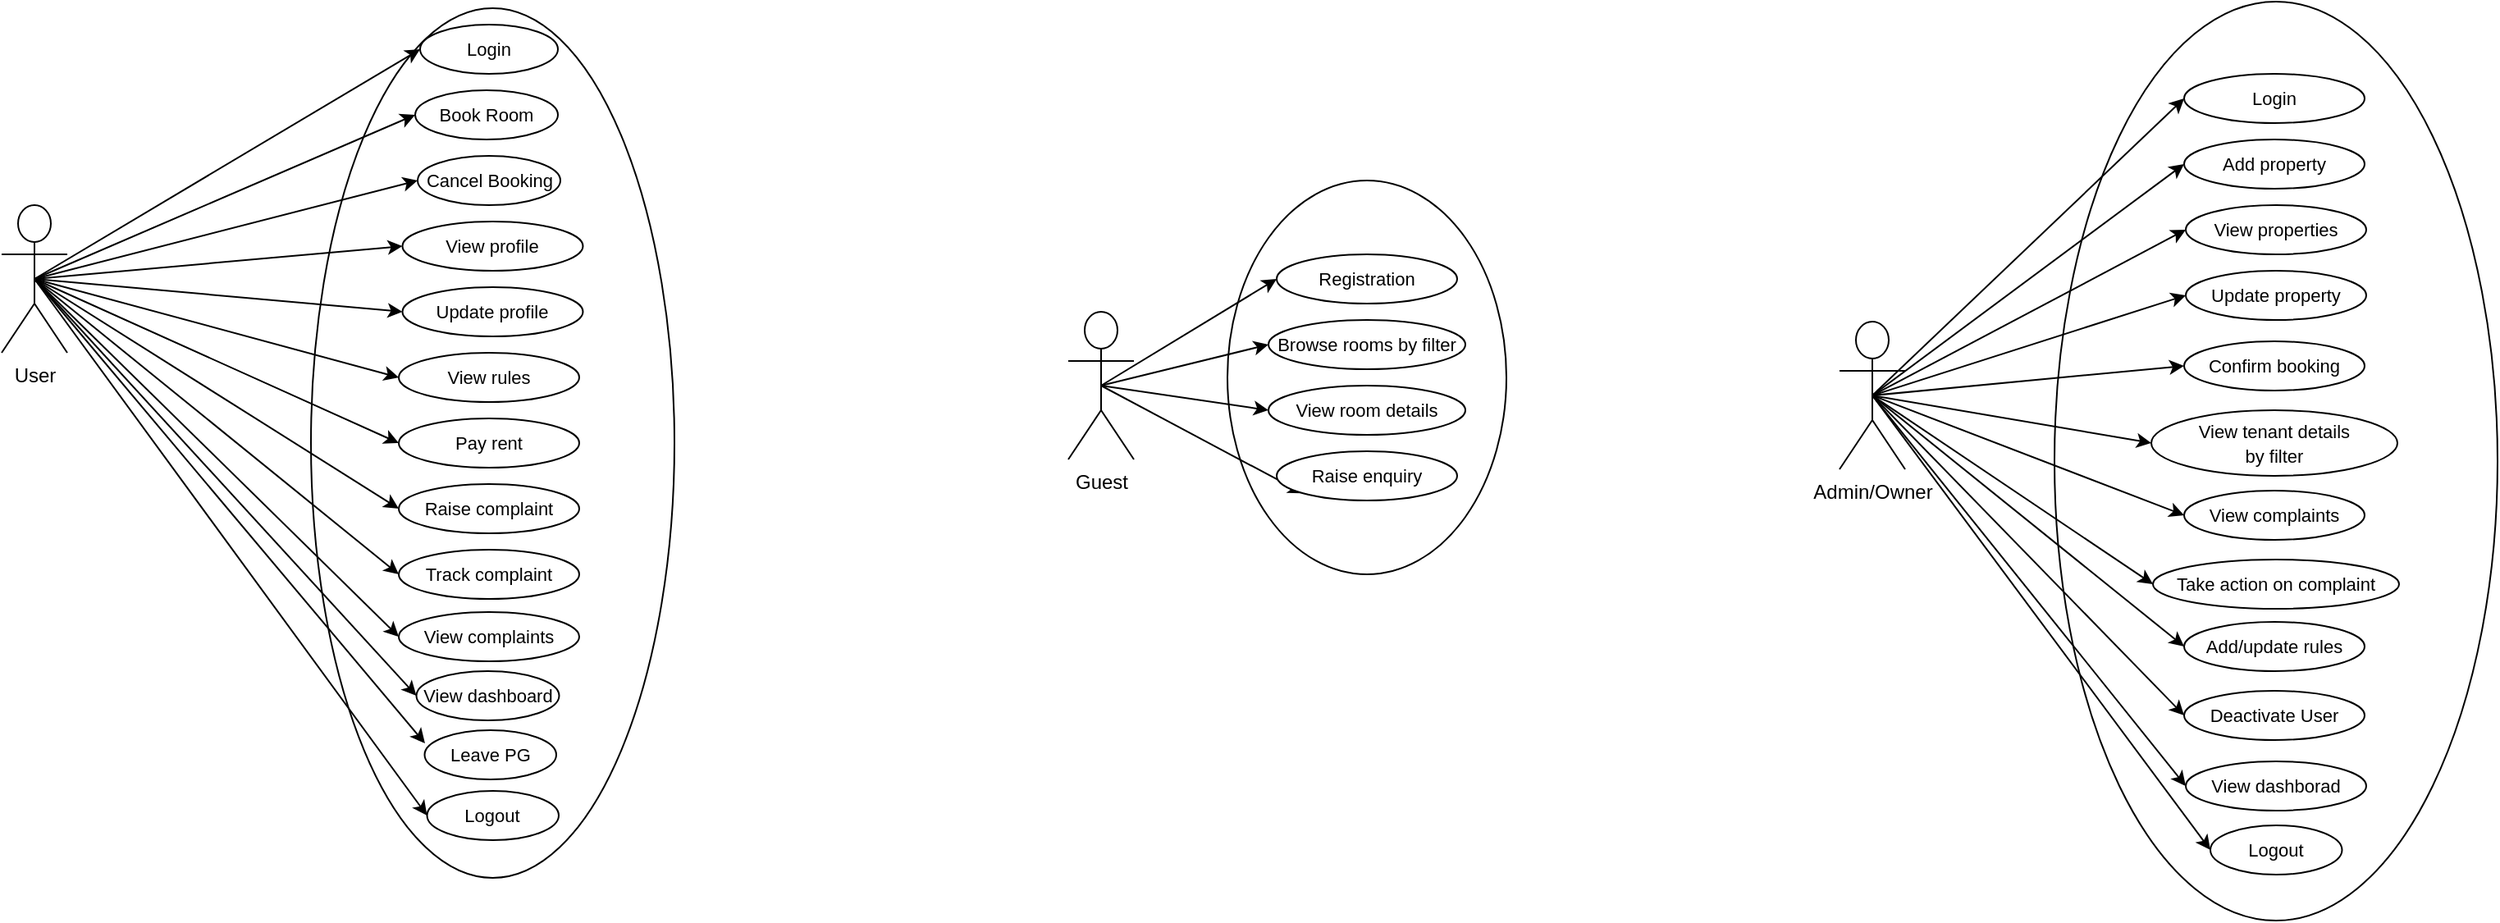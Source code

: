 <mxfile version="26.2.14">
  <diagram name="Page-1" id="zmvLnvpysN1nYZy8BEHf">
    <mxGraphModel dx="1938" dy="1689" grid="1" gridSize="10" guides="1" tooltips="1" connect="1" arrows="1" fold="1" page="1" pageScale="1" pageWidth="827" pageHeight="1169" math="0" shadow="0">
      <root>
        <mxCell id="0" />
        <mxCell id="1" parent="0" />
        <mxCell id="1DRefkhg5uRyZ0C8YmMo-58" value="" style="ellipse;whiteSpace=wrap;html=1;fontFamily=Helvetica;fontSize=11;fontColor=default;labelBackgroundColor=default;" vertex="1" parent="1">
          <mxGeometry x="1141" y="-54" width="270" height="560" as="geometry" />
        </mxCell>
        <mxCell id="1DRefkhg5uRyZ0C8YmMo-53" value="" style="ellipse;whiteSpace=wrap;html=1;fontFamily=Helvetica;fontSize=11;fontColor=default;labelBackgroundColor=default;" vertex="1" parent="1">
          <mxGeometry x="637" y="55" width="170" height="240" as="geometry" />
        </mxCell>
        <mxCell id="1DRefkhg5uRyZ0C8YmMo-11" value="" style="ellipse;whiteSpace=wrap;html=1;" vertex="1" parent="1">
          <mxGeometry x="78.5" y="-50" width="221.5" height="530" as="geometry" />
        </mxCell>
        <mxCell id="1DRefkhg5uRyZ0C8YmMo-40" style="rounded=0;orthogonalLoop=1;jettySize=auto;html=1;entryX=0;entryY=0.5;entryDx=0;entryDy=0;exitX=0.5;exitY=0.5;exitDx=0;exitDy=0;exitPerimeter=0;" edge="1" parent="1" source="1DRefkhg5uRyZ0C8YmMo-1" target="1DRefkhg5uRyZ0C8YmMo-3">
          <mxGeometry relative="1" as="geometry">
            <mxPoint x="-80" y="110" as="sourcePoint" />
          </mxGeometry>
        </mxCell>
        <mxCell id="1DRefkhg5uRyZ0C8YmMo-41" style="shape=connector;rounded=0;orthogonalLoop=1;jettySize=auto;html=1;exitX=0.5;exitY=0.5;exitDx=0;exitDy=0;exitPerimeter=0;entryX=0;entryY=0.5;entryDx=0;entryDy=0;strokeColor=default;align=center;verticalAlign=middle;fontFamily=Helvetica;fontSize=11;fontColor=default;labelBackgroundColor=default;endArrow=classic;" edge="1" parent="1" source="1DRefkhg5uRyZ0C8YmMo-1" target="1DRefkhg5uRyZ0C8YmMo-14">
          <mxGeometry relative="1" as="geometry" />
        </mxCell>
        <mxCell id="1DRefkhg5uRyZ0C8YmMo-42" style="shape=connector;rounded=0;orthogonalLoop=1;jettySize=auto;html=1;exitX=0.5;exitY=0.5;exitDx=0;exitDy=0;exitPerimeter=0;entryX=0;entryY=0.5;entryDx=0;entryDy=0;strokeColor=default;align=center;verticalAlign=middle;fontFamily=Helvetica;fontSize=11;fontColor=default;labelBackgroundColor=default;endArrow=classic;" edge="1" parent="1" source="1DRefkhg5uRyZ0C8YmMo-1" target="1DRefkhg5uRyZ0C8YmMo-15">
          <mxGeometry relative="1" as="geometry" />
        </mxCell>
        <mxCell id="1DRefkhg5uRyZ0C8YmMo-43" style="shape=connector;rounded=0;orthogonalLoop=1;jettySize=auto;html=1;exitX=0.5;exitY=0.5;exitDx=0;exitDy=0;exitPerimeter=0;entryX=0;entryY=0.5;entryDx=0;entryDy=0;strokeColor=default;align=center;verticalAlign=middle;fontFamily=Helvetica;fontSize=11;fontColor=default;labelBackgroundColor=default;endArrow=classic;" edge="1" parent="1" source="1DRefkhg5uRyZ0C8YmMo-1" target="1DRefkhg5uRyZ0C8YmMo-8">
          <mxGeometry relative="1" as="geometry" />
        </mxCell>
        <mxCell id="1DRefkhg5uRyZ0C8YmMo-44" style="shape=connector;rounded=0;orthogonalLoop=1;jettySize=auto;html=1;exitX=0.5;exitY=0.5;exitDx=0;exitDy=0;exitPerimeter=0;entryX=0;entryY=0.5;entryDx=0;entryDy=0;strokeColor=default;align=center;verticalAlign=middle;fontFamily=Helvetica;fontSize=11;fontColor=default;labelBackgroundColor=default;endArrow=classic;" edge="1" parent="1" source="1DRefkhg5uRyZ0C8YmMo-1" target="1DRefkhg5uRyZ0C8YmMo-4">
          <mxGeometry relative="1" as="geometry" />
        </mxCell>
        <mxCell id="1DRefkhg5uRyZ0C8YmMo-45" style="edgeStyle=none;rounded=0;orthogonalLoop=1;jettySize=auto;html=1;exitX=0.5;exitY=0.5;exitDx=0;exitDy=0;exitPerimeter=0;entryX=0;entryY=0.5;entryDx=0;entryDy=0;strokeColor=default;align=center;verticalAlign=middle;fontFamily=Helvetica;fontSize=11;fontColor=default;labelBackgroundColor=default;endArrow=classic;" edge="1" parent="1" source="1DRefkhg5uRyZ0C8YmMo-1" target="1DRefkhg5uRyZ0C8YmMo-33">
          <mxGeometry relative="1" as="geometry" />
        </mxCell>
        <mxCell id="1DRefkhg5uRyZ0C8YmMo-47" style="edgeStyle=none;shape=connector;rounded=0;orthogonalLoop=1;jettySize=auto;html=1;exitX=0.5;exitY=0.5;exitDx=0;exitDy=0;exitPerimeter=0;entryX=0;entryY=0.5;entryDx=0;entryDy=0;strokeColor=default;align=center;verticalAlign=middle;fontFamily=Helvetica;fontSize=11;fontColor=default;labelBackgroundColor=default;endArrow=classic;" edge="1" parent="1" source="1DRefkhg5uRyZ0C8YmMo-1" target="1DRefkhg5uRyZ0C8YmMo-5">
          <mxGeometry relative="1" as="geometry" />
        </mxCell>
        <mxCell id="1DRefkhg5uRyZ0C8YmMo-48" style="edgeStyle=none;shape=connector;rounded=0;orthogonalLoop=1;jettySize=auto;html=1;exitX=0.5;exitY=0.5;exitDx=0;exitDy=0;exitPerimeter=0;entryX=0;entryY=0.5;entryDx=0;entryDy=0;strokeColor=default;align=center;verticalAlign=middle;fontFamily=Helvetica;fontSize=11;fontColor=default;labelBackgroundColor=default;endArrow=classic;" edge="1" parent="1" source="1DRefkhg5uRyZ0C8YmMo-1" target="1DRefkhg5uRyZ0C8YmMo-6">
          <mxGeometry relative="1" as="geometry" />
        </mxCell>
        <mxCell id="1DRefkhg5uRyZ0C8YmMo-49" style="edgeStyle=none;shape=connector;rounded=0;orthogonalLoop=1;jettySize=auto;html=1;exitX=0.5;exitY=0.5;exitDx=0;exitDy=0;exitPerimeter=0;entryX=0;entryY=0.5;entryDx=0;entryDy=0;strokeColor=default;align=center;verticalAlign=middle;fontFamily=Helvetica;fontSize=11;fontColor=default;labelBackgroundColor=default;endArrow=classic;" edge="1" parent="1" source="1DRefkhg5uRyZ0C8YmMo-1" target="1DRefkhg5uRyZ0C8YmMo-9">
          <mxGeometry relative="1" as="geometry" />
        </mxCell>
        <mxCell id="1DRefkhg5uRyZ0C8YmMo-50" style="edgeStyle=none;shape=connector;rounded=0;orthogonalLoop=1;jettySize=auto;html=1;exitX=0.5;exitY=0.5;exitDx=0;exitDy=0;exitPerimeter=0;entryX=0;entryY=0.5;entryDx=0;entryDy=0;strokeColor=default;align=center;verticalAlign=middle;fontFamily=Helvetica;fontSize=11;fontColor=default;labelBackgroundColor=default;endArrow=classic;" edge="1" parent="1" source="1DRefkhg5uRyZ0C8YmMo-1" target="1DRefkhg5uRyZ0C8YmMo-10">
          <mxGeometry relative="1" as="geometry" />
        </mxCell>
        <mxCell id="1DRefkhg5uRyZ0C8YmMo-51" style="edgeStyle=none;shape=connector;rounded=0;orthogonalLoop=1;jettySize=auto;html=1;exitX=0.5;exitY=0.5;exitDx=0;exitDy=0;exitPerimeter=0;entryX=0;entryY=0.5;entryDx=0;entryDy=0;strokeColor=default;align=center;verticalAlign=middle;fontFamily=Helvetica;fontSize=11;fontColor=default;labelBackgroundColor=default;endArrow=classic;" edge="1" parent="1" source="1DRefkhg5uRyZ0C8YmMo-1" target="1DRefkhg5uRyZ0C8YmMo-17">
          <mxGeometry relative="1" as="geometry" />
        </mxCell>
        <mxCell id="1DRefkhg5uRyZ0C8YmMo-72" style="edgeStyle=none;shape=connector;rounded=0;orthogonalLoop=1;jettySize=auto;html=1;exitX=0.5;exitY=0.5;exitDx=0;exitDy=0;exitPerimeter=0;entryX=0;entryY=0.5;entryDx=0;entryDy=0;strokeColor=default;align=center;verticalAlign=middle;fontFamily=Helvetica;fontSize=11;fontColor=default;labelBackgroundColor=default;endArrow=classic;" edge="1" parent="1" source="1DRefkhg5uRyZ0C8YmMo-1" target="1DRefkhg5uRyZ0C8YmMo-70">
          <mxGeometry relative="1" as="geometry" />
        </mxCell>
        <mxCell id="1DRefkhg5uRyZ0C8YmMo-1" value="User" style="shape=umlActor;verticalLabelPosition=bottom;verticalAlign=top;html=1;outlineConnect=0;" vertex="1" parent="1">
          <mxGeometry x="-110" y="70" width="40" height="90" as="geometry" />
        </mxCell>
        <mxCell id="1DRefkhg5uRyZ0C8YmMo-2" value="&lt;font style=&quot;font-size: 11px;&quot;&gt;Registration&lt;/font&gt;" style="ellipse;whiteSpace=wrap;html=1;" vertex="1" parent="1">
          <mxGeometry x="667" y="100" width="110" height="30" as="geometry" />
        </mxCell>
        <mxCell id="1DRefkhg5uRyZ0C8YmMo-3" value="&lt;font style=&quot;font-size: 11px;&quot;&gt;Login&lt;/font&gt;" style="ellipse;whiteSpace=wrap;html=1;" vertex="1" parent="1">
          <mxGeometry x="145" y="-40" width="84" height="30" as="geometry" />
        </mxCell>
        <mxCell id="1DRefkhg5uRyZ0C8YmMo-4" value="&lt;span style=&quot;font-size: 11px;&quot;&gt;Update profile&lt;/span&gt;" style="ellipse;whiteSpace=wrap;html=1;" vertex="1" parent="1">
          <mxGeometry x="134.25" y="120" width="110" height="30" as="geometry" />
        </mxCell>
        <mxCell id="1DRefkhg5uRyZ0C8YmMo-5" value="&lt;font style=&quot;font-size: 11px;&quot;&gt;Pay rent&lt;/font&gt;" style="ellipse;whiteSpace=wrap;html=1;" vertex="1" parent="1">
          <mxGeometry x="132" y="200" width="110" height="30" as="geometry" />
        </mxCell>
        <mxCell id="1DRefkhg5uRyZ0C8YmMo-6" value="&lt;font style=&quot;font-size: 11px;&quot;&gt;Raise complaint&lt;/font&gt;" style="ellipse;whiteSpace=wrap;html=1;" vertex="1" parent="1">
          <mxGeometry x="132" y="240" width="110" height="30" as="geometry" />
        </mxCell>
        <mxCell id="1DRefkhg5uRyZ0C8YmMo-7" value="&lt;font style=&quot;font-size: 11px;&quot;&gt;Leave PG&lt;/font&gt;" style="ellipse;whiteSpace=wrap;html=1;" vertex="1" parent="1">
          <mxGeometry x="147.75" y="390" width="80.25" height="30" as="geometry" />
        </mxCell>
        <mxCell id="1DRefkhg5uRyZ0C8YmMo-8" value="&lt;span style=&quot;font-size: 11px;&quot;&gt;View profile&lt;/span&gt;" style="ellipse;whiteSpace=wrap;html=1;" vertex="1" parent="1">
          <mxGeometry x="134.25" y="80" width="110" height="30" as="geometry" />
        </mxCell>
        <mxCell id="1DRefkhg5uRyZ0C8YmMo-9" value="&lt;font style=&quot;font-size: 11px;&quot;&gt;Track complaint&lt;/font&gt;" style="ellipse;whiteSpace=wrap;html=1;" vertex="1" parent="1">
          <mxGeometry x="132" y="280" width="110" height="30" as="geometry" />
        </mxCell>
        <mxCell id="1DRefkhg5uRyZ0C8YmMo-10" value="&lt;font style=&quot;font-size: 11px;&quot;&gt;View complaints&lt;/font&gt;" style="ellipse;whiteSpace=wrap;html=1;" vertex="1" parent="1">
          <mxGeometry x="132" y="318" width="110" height="30" as="geometry" />
        </mxCell>
        <mxCell id="1DRefkhg5uRyZ0C8YmMo-54" style="edgeStyle=none;shape=connector;rounded=0;orthogonalLoop=1;jettySize=auto;html=1;exitX=0.5;exitY=0.5;exitDx=0;exitDy=0;exitPerimeter=0;entryX=0;entryY=0.5;entryDx=0;entryDy=0;strokeColor=default;align=center;verticalAlign=middle;fontFamily=Helvetica;fontSize=11;fontColor=default;labelBackgroundColor=default;endArrow=classic;" edge="1" parent="1" source="1DRefkhg5uRyZ0C8YmMo-12" target="1DRefkhg5uRyZ0C8YmMo-2">
          <mxGeometry relative="1" as="geometry" />
        </mxCell>
        <mxCell id="1DRefkhg5uRyZ0C8YmMo-55" style="edgeStyle=none;shape=connector;rounded=0;orthogonalLoop=1;jettySize=auto;html=1;exitX=0.5;exitY=0.5;exitDx=0;exitDy=0;exitPerimeter=0;entryX=0;entryY=0.5;entryDx=0;entryDy=0;strokeColor=default;align=center;verticalAlign=middle;fontFamily=Helvetica;fontSize=11;fontColor=default;labelBackgroundColor=default;endArrow=classic;" edge="1" parent="1" source="1DRefkhg5uRyZ0C8YmMo-12" target="1DRefkhg5uRyZ0C8YmMo-18">
          <mxGeometry relative="1" as="geometry" />
        </mxCell>
        <mxCell id="1DRefkhg5uRyZ0C8YmMo-56" style="edgeStyle=none;shape=connector;rounded=0;orthogonalLoop=1;jettySize=auto;html=1;exitX=0.5;exitY=0.5;exitDx=0;exitDy=0;exitPerimeter=0;entryX=0;entryY=0.5;entryDx=0;entryDy=0;strokeColor=default;align=center;verticalAlign=middle;fontFamily=Helvetica;fontSize=11;fontColor=default;labelBackgroundColor=default;endArrow=classic;" edge="1" parent="1" source="1DRefkhg5uRyZ0C8YmMo-12" target="1DRefkhg5uRyZ0C8YmMo-19">
          <mxGeometry relative="1" as="geometry" />
        </mxCell>
        <mxCell id="1DRefkhg5uRyZ0C8YmMo-57" style="edgeStyle=none;shape=connector;rounded=0;orthogonalLoop=1;jettySize=auto;html=1;exitX=0.5;exitY=0.5;exitDx=0;exitDy=0;exitPerimeter=0;entryX=0;entryY=1;entryDx=0;entryDy=0;strokeColor=default;align=center;verticalAlign=middle;fontFamily=Helvetica;fontSize=11;fontColor=default;labelBackgroundColor=default;endArrow=classic;" edge="1" parent="1" source="1DRefkhg5uRyZ0C8YmMo-12" target="1DRefkhg5uRyZ0C8YmMo-20">
          <mxGeometry relative="1" as="geometry" />
        </mxCell>
        <mxCell id="1DRefkhg5uRyZ0C8YmMo-12" value="Guest&lt;div&gt;&lt;br&gt;&lt;/div&gt;" style="shape=umlActor;verticalLabelPosition=bottom;verticalAlign=top;html=1;outlineConnect=0;" vertex="1" parent="1">
          <mxGeometry x="540" y="135" width="40" height="90" as="geometry" />
        </mxCell>
        <mxCell id="1DRefkhg5uRyZ0C8YmMo-14" value="&lt;font style=&quot;font-size: 11px;&quot;&gt;Book Room&lt;/font&gt;" style="ellipse;whiteSpace=wrap;html=1;" vertex="1" parent="1">
          <mxGeometry x="142" width="87" height="30" as="geometry" />
        </mxCell>
        <mxCell id="1DRefkhg5uRyZ0C8YmMo-15" value="&lt;font style=&quot;font-size: 11px;&quot;&gt;Cancel Booking&lt;/font&gt;" style="ellipse;whiteSpace=wrap;html=1;" vertex="1" parent="1">
          <mxGeometry x="143.5" y="40" width="87" height="30" as="geometry" />
        </mxCell>
        <mxCell id="1DRefkhg5uRyZ0C8YmMo-17" value="&lt;font style=&quot;font-size: 11px;&quot;&gt;View dashboard&lt;/font&gt;" style="ellipse;whiteSpace=wrap;html=1;" vertex="1" parent="1">
          <mxGeometry x="142.75" y="354" width="87" height="30" as="geometry" />
        </mxCell>
        <mxCell id="1DRefkhg5uRyZ0C8YmMo-18" value="&lt;font style=&quot;font-size: 11px;&quot;&gt;Browse rooms by filter&lt;/font&gt;" style="ellipse;whiteSpace=wrap;html=1;" vertex="1" parent="1">
          <mxGeometry x="662" y="140" width="120" height="30" as="geometry" />
        </mxCell>
        <mxCell id="1DRefkhg5uRyZ0C8YmMo-19" value="&lt;font style=&quot;font-size: 11px;&quot;&gt;View room details&lt;/font&gt;" style="ellipse;whiteSpace=wrap;html=1;" vertex="1" parent="1">
          <mxGeometry x="662" y="180" width="120" height="30" as="geometry" />
        </mxCell>
        <mxCell id="1DRefkhg5uRyZ0C8YmMo-20" value="&lt;font style=&quot;font-size: 11px;&quot;&gt;Raise enquiry&lt;/font&gt;" style="ellipse;whiteSpace=wrap;html=1;" vertex="1" parent="1">
          <mxGeometry x="667" y="220" width="110" height="30" as="geometry" />
        </mxCell>
        <mxCell id="1DRefkhg5uRyZ0C8YmMo-59" style="edgeStyle=none;shape=connector;rounded=0;orthogonalLoop=1;jettySize=auto;html=1;exitX=0.5;exitY=0.5;exitDx=0;exitDy=0;exitPerimeter=0;entryX=0;entryY=0.5;entryDx=0;entryDy=0;strokeColor=default;align=center;verticalAlign=middle;fontFamily=Helvetica;fontSize=11;fontColor=default;labelBackgroundColor=default;endArrow=classic;" edge="1" parent="1" source="1DRefkhg5uRyZ0C8YmMo-21" target="1DRefkhg5uRyZ0C8YmMo-22">
          <mxGeometry relative="1" as="geometry" />
        </mxCell>
        <mxCell id="1DRefkhg5uRyZ0C8YmMo-60" style="edgeStyle=none;shape=connector;rounded=0;orthogonalLoop=1;jettySize=auto;html=1;exitX=0.5;exitY=0.5;exitDx=0;exitDy=0;exitPerimeter=0;entryX=0;entryY=0.5;entryDx=0;entryDy=0;strokeColor=default;align=center;verticalAlign=middle;fontFamily=Helvetica;fontSize=11;fontColor=default;labelBackgroundColor=default;endArrow=classic;" edge="1" parent="1" source="1DRefkhg5uRyZ0C8YmMo-21" target="1DRefkhg5uRyZ0C8YmMo-23">
          <mxGeometry relative="1" as="geometry" />
        </mxCell>
        <mxCell id="1DRefkhg5uRyZ0C8YmMo-61" style="edgeStyle=none;shape=connector;rounded=0;orthogonalLoop=1;jettySize=auto;html=1;exitX=0.5;exitY=0.5;exitDx=0;exitDy=0;exitPerimeter=0;entryX=0;entryY=0.5;entryDx=0;entryDy=0;strokeColor=default;align=center;verticalAlign=middle;fontFamily=Helvetica;fontSize=11;fontColor=default;labelBackgroundColor=default;endArrow=classic;" edge="1" parent="1" source="1DRefkhg5uRyZ0C8YmMo-21" target="1DRefkhg5uRyZ0C8YmMo-29">
          <mxGeometry relative="1" as="geometry" />
        </mxCell>
        <mxCell id="1DRefkhg5uRyZ0C8YmMo-62" style="edgeStyle=none;shape=connector;rounded=0;orthogonalLoop=1;jettySize=auto;html=1;exitX=0.5;exitY=0.5;exitDx=0;exitDy=0;exitPerimeter=0;entryX=0;entryY=0.5;entryDx=0;entryDy=0;strokeColor=default;align=center;verticalAlign=middle;fontFamily=Helvetica;fontSize=11;fontColor=default;labelBackgroundColor=default;endArrow=classic;" edge="1" parent="1" source="1DRefkhg5uRyZ0C8YmMo-21" target="1DRefkhg5uRyZ0C8YmMo-24">
          <mxGeometry relative="1" as="geometry" />
        </mxCell>
        <mxCell id="1DRefkhg5uRyZ0C8YmMo-63" style="edgeStyle=none;shape=connector;rounded=0;orthogonalLoop=1;jettySize=auto;html=1;exitX=0.5;exitY=0.5;exitDx=0;exitDy=0;exitPerimeter=0;entryX=0;entryY=0.5;entryDx=0;entryDy=0;strokeColor=default;align=center;verticalAlign=middle;fontFamily=Helvetica;fontSize=11;fontColor=default;labelBackgroundColor=default;endArrow=classic;" edge="1" parent="1" source="1DRefkhg5uRyZ0C8YmMo-21" target="1DRefkhg5uRyZ0C8YmMo-27">
          <mxGeometry relative="1" as="geometry" />
        </mxCell>
        <mxCell id="1DRefkhg5uRyZ0C8YmMo-64" style="edgeStyle=none;shape=connector;rounded=0;orthogonalLoop=1;jettySize=auto;html=1;exitX=0.5;exitY=0.5;exitDx=0;exitDy=0;exitPerimeter=0;entryX=0;entryY=0.5;entryDx=0;entryDy=0;strokeColor=default;align=center;verticalAlign=middle;fontFamily=Helvetica;fontSize=11;fontColor=default;labelBackgroundColor=default;endArrow=classic;" edge="1" parent="1" source="1DRefkhg5uRyZ0C8YmMo-21" target="1DRefkhg5uRyZ0C8YmMo-25">
          <mxGeometry relative="1" as="geometry" />
        </mxCell>
        <mxCell id="1DRefkhg5uRyZ0C8YmMo-65" style="edgeStyle=none;shape=connector;rounded=0;orthogonalLoop=1;jettySize=auto;html=1;exitX=0.5;exitY=0.5;exitDx=0;exitDy=0;exitPerimeter=0;entryX=0;entryY=0.5;entryDx=0;entryDy=0;strokeColor=default;align=center;verticalAlign=middle;fontFamily=Helvetica;fontSize=11;fontColor=default;labelBackgroundColor=default;endArrow=classic;" edge="1" parent="1" source="1DRefkhg5uRyZ0C8YmMo-21" target="1DRefkhg5uRyZ0C8YmMo-26">
          <mxGeometry relative="1" as="geometry" />
        </mxCell>
        <mxCell id="1DRefkhg5uRyZ0C8YmMo-66" style="edgeStyle=none;shape=connector;rounded=0;orthogonalLoop=1;jettySize=auto;html=1;exitX=0.5;exitY=0.5;exitDx=0;exitDy=0;exitPerimeter=0;entryX=0;entryY=0.5;entryDx=0;entryDy=0;strokeColor=default;align=center;verticalAlign=middle;fontFamily=Helvetica;fontSize=11;fontColor=default;labelBackgroundColor=default;endArrow=classic;" edge="1" parent="1" source="1DRefkhg5uRyZ0C8YmMo-21" target="1DRefkhg5uRyZ0C8YmMo-28">
          <mxGeometry relative="1" as="geometry" />
        </mxCell>
        <mxCell id="1DRefkhg5uRyZ0C8YmMo-67" style="edgeStyle=none;shape=connector;rounded=0;orthogonalLoop=1;jettySize=auto;html=1;exitX=0.5;exitY=0.5;exitDx=0;exitDy=0;exitPerimeter=0;entryX=0;entryY=0.5;entryDx=0;entryDy=0;strokeColor=default;align=center;verticalAlign=middle;fontFamily=Helvetica;fontSize=11;fontColor=default;labelBackgroundColor=default;endArrow=classic;" edge="1" parent="1" source="1DRefkhg5uRyZ0C8YmMo-21" target="1DRefkhg5uRyZ0C8YmMo-32">
          <mxGeometry relative="1" as="geometry" />
        </mxCell>
        <mxCell id="1DRefkhg5uRyZ0C8YmMo-69" style="edgeStyle=none;shape=connector;rounded=0;orthogonalLoop=1;jettySize=auto;html=1;exitX=0.5;exitY=0.5;exitDx=0;exitDy=0;exitPerimeter=0;entryX=0;entryY=0.5;entryDx=0;entryDy=0;strokeColor=default;align=center;verticalAlign=middle;fontFamily=Helvetica;fontSize=11;fontColor=default;labelBackgroundColor=default;endArrow=classic;" edge="1" parent="1" source="1DRefkhg5uRyZ0C8YmMo-21" target="1DRefkhg5uRyZ0C8YmMo-31">
          <mxGeometry relative="1" as="geometry" />
        </mxCell>
        <mxCell id="1DRefkhg5uRyZ0C8YmMo-73" style="edgeStyle=none;shape=connector;rounded=0;orthogonalLoop=1;jettySize=auto;html=1;exitX=0.5;exitY=0.5;exitDx=0;exitDy=0;exitPerimeter=0;entryX=0;entryY=0.5;entryDx=0;entryDy=0;strokeColor=default;align=center;verticalAlign=middle;fontFamily=Helvetica;fontSize=11;fontColor=default;labelBackgroundColor=default;endArrow=classic;" edge="1" parent="1" source="1DRefkhg5uRyZ0C8YmMo-21" target="1DRefkhg5uRyZ0C8YmMo-71">
          <mxGeometry relative="1" as="geometry" />
        </mxCell>
        <mxCell id="1DRefkhg5uRyZ0C8YmMo-21" value="&lt;div&gt;Admin/Owner&lt;/div&gt;" style="shape=umlActor;verticalLabelPosition=bottom;verticalAlign=top;html=1;outlineConnect=0;" vertex="1" parent="1">
          <mxGeometry x="1010" y="141" width="40" height="90" as="geometry" />
        </mxCell>
        <mxCell id="1DRefkhg5uRyZ0C8YmMo-22" value="&lt;font style=&quot;font-size: 11px;&quot;&gt;Login&lt;/font&gt;" style="ellipse;whiteSpace=wrap;html=1;" vertex="1" parent="1">
          <mxGeometry x="1220" y="-10" width="110" height="30" as="geometry" />
        </mxCell>
        <mxCell id="1DRefkhg5uRyZ0C8YmMo-23" value="&lt;font style=&quot;font-size: 11px;&quot;&gt;Add property&lt;/font&gt;" style="ellipse;whiteSpace=wrap;html=1;" vertex="1" parent="1">
          <mxGeometry x="1220" y="30" width="110" height="30" as="geometry" />
        </mxCell>
        <mxCell id="1DRefkhg5uRyZ0C8YmMo-24" value="&lt;font style=&quot;font-size: 11px;&quot;&gt;Update property&lt;/font&gt;" style="ellipse;whiteSpace=wrap;html=1;" vertex="1" parent="1">
          <mxGeometry x="1221" y="110" width="110" height="30" as="geometry" />
        </mxCell>
        <mxCell id="1DRefkhg5uRyZ0C8YmMo-25" value="&lt;font style=&quot;font-size: 11px;&quot;&gt;View tenant details&lt;/font&gt;&lt;div&gt;&lt;font style=&quot;font-size: 11px;&quot;&gt;by filter&lt;/font&gt;&lt;/div&gt;" style="ellipse;whiteSpace=wrap;html=1;" vertex="1" parent="1">
          <mxGeometry x="1200" y="195" width="150" height="40" as="geometry" />
        </mxCell>
        <mxCell id="1DRefkhg5uRyZ0C8YmMo-26" value="&lt;font style=&quot;font-size: 11px;&quot;&gt;View complaints&lt;/font&gt;" style="ellipse;whiteSpace=wrap;html=1;" vertex="1" parent="1">
          <mxGeometry x="1220" y="244" width="110" height="30" as="geometry" />
        </mxCell>
        <mxCell id="1DRefkhg5uRyZ0C8YmMo-27" value="&lt;font style=&quot;font-size: 11px;&quot;&gt;Confirm booking&lt;/font&gt;" style="ellipse;whiteSpace=wrap;html=1;" vertex="1" parent="1">
          <mxGeometry x="1220" y="153" width="110" height="30" as="geometry" />
        </mxCell>
        <mxCell id="1DRefkhg5uRyZ0C8YmMo-28" value="&lt;font style=&quot;font-size: 11px;&quot;&gt;Take action on complaint&lt;/font&gt;" style="ellipse;whiteSpace=wrap;html=1;" vertex="1" parent="1">
          <mxGeometry x="1201" y="286" width="150" height="30" as="geometry" />
        </mxCell>
        <mxCell id="1DRefkhg5uRyZ0C8YmMo-29" value="&lt;font style=&quot;font-size: 11px;&quot;&gt;View properties&lt;/font&gt;" style="ellipse;whiteSpace=wrap;html=1;" vertex="1" parent="1">
          <mxGeometry x="1221" y="70" width="110" height="30" as="geometry" />
        </mxCell>
        <mxCell id="1DRefkhg5uRyZ0C8YmMo-30" value="&lt;font style=&quot;font-size: 11px;&quot;&gt;Deactivate User&lt;/font&gt;" style="ellipse;whiteSpace=wrap;html=1;" vertex="1" parent="1">
          <mxGeometry x="1220" y="366" width="110" height="30" as="geometry" />
        </mxCell>
        <mxCell id="1DRefkhg5uRyZ0C8YmMo-31" value="&lt;font style=&quot;font-size: 11px;&quot;&gt;View dashborad&lt;/font&gt;" style="ellipse;whiteSpace=wrap;html=1;" vertex="1" parent="1">
          <mxGeometry x="1221" y="409" width="110" height="30" as="geometry" />
        </mxCell>
        <mxCell id="1DRefkhg5uRyZ0C8YmMo-32" value="&lt;font style=&quot;font-size: 11px;&quot;&gt;Add/update rules&lt;/font&gt;" style="ellipse;whiteSpace=wrap;html=1;" vertex="1" parent="1">
          <mxGeometry x="1220" y="324" width="110" height="30" as="geometry" />
        </mxCell>
        <mxCell id="1DRefkhg5uRyZ0C8YmMo-33" value="&lt;font style=&quot;font-size: 11px;&quot;&gt;View rules&lt;/font&gt;" style="ellipse;whiteSpace=wrap;html=1;" vertex="1" parent="1">
          <mxGeometry x="132" y="160" width="110" height="30" as="geometry" />
        </mxCell>
        <mxCell id="1DRefkhg5uRyZ0C8YmMo-52" style="edgeStyle=none;shape=connector;rounded=0;orthogonalLoop=1;jettySize=auto;html=1;exitX=0.5;exitY=0.5;exitDx=0;exitDy=0;exitPerimeter=0;entryX=0.003;entryY=0.267;entryDx=0;entryDy=0;entryPerimeter=0;strokeColor=default;align=center;verticalAlign=middle;fontFamily=Helvetica;fontSize=11;fontColor=default;labelBackgroundColor=default;endArrow=classic;" edge="1" parent="1" source="1DRefkhg5uRyZ0C8YmMo-1" target="1DRefkhg5uRyZ0C8YmMo-7">
          <mxGeometry relative="1" as="geometry" />
        </mxCell>
        <mxCell id="1DRefkhg5uRyZ0C8YmMo-68" style="edgeStyle=none;shape=connector;rounded=0;orthogonalLoop=1;jettySize=auto;html=1;exitX=0.5;exitY=0.5;exitDx=0;exitDy=0;exitPerimeter=0;entryX=0;entryY=0.5;entryDx=0;entryDy=0;strokeColor=default;align=center;verticalAlign=middle;fontFamily=Helvetica;fontSize=11;fontColor=default;labelBackgroundColor=default;endArrow=classic;" edge="1" parent="1" source="1DRefkhg5uRyZ0C8YmMo-21" target="1DRefkhg5uRyZ0C8YmMo-30">
          <mxGeometry relative="1" as="geometry" />
        </mxCell>
        <mxCell id="1DRefkhg5uRyZ0C8YmMo-70" value="&lt;font style=&quot;font-size: 11px;&quot;&gt;Logout&lt;/font&gt;" style="ellipse;whiteSpace=wrap;html=1;" vertex="1" parent="1">
          <mxGeometry x="149.25" y="427" width="80.25" height="30" as="geometry" />
        </mxCell>
        <mxCell id="1DRefkhg5uRyZ0C8YmMo-71" value="&lt;font style=&quot;font-size: 11px;&quot;&gt;Logout&lt;/font&gt;" style="ellipse;whiteSpace=wrap;html=1;" vertex="1" parent="1">
          <mxGeometry x="1236" y="448" width="80.25" height="30" as="geometry" />
        </mxCell>
      </root>
    </mxGraphModel>
  </diagram>
</mxfile>
